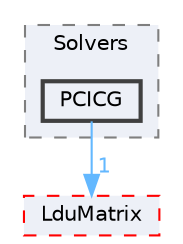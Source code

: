 digraph "src/OpenFOAM/matrices/LduMatrix/Solvers/PCICG"
{
 // LATEX_PDF_SIZE
  bgcolor="transparent";
  edge [fontname=Helvetica,fontsize=10,labelfontname=Helvetica,labelfontsize=10];
  node [fontname=Helvetica,fontsize=10,shape=box,height=0.2,width=0.4];
  compound=true
  subgraph clusterdir_9c7abde4f07fc7239da2063620c14a52 {
    graph [ bgcolor="#edf0f7", pencolor="grey50", label="Solvers", fontname=Helvetica,fontsize=10 style="filled,dashed", URL="dir_9c7abde4f07fc7239da2063620c14a52.html",tooltip=""]
  dir_3ef74116b7ee20ae3d7eba023ba821f7 [label="PCICG", fillcolor="#edf0f7", color="grey25", style="filled,bold", URL="dir_3ef74116b7ee20ae3d7eba023ba821f7.html",tooltip=""];
  }
  dir_5ec68055571869848388d37c5cf0a9c9 [label="LduMatrix", fillcolor="#edf0f7", color="red", style="filled,dashed", URL="dir_5ec68055571869848388d37c5cf0a9c9.html",tooltip=""];
  dir_3ef74116b7ee20ae3d7eba023ba821f7->dir_5ec68055571869848388d37c5cf0a9c9 [headlabel="1", labeldistance=1.5 headhref="dir_002853_002119.html" href="dir_002853_002119.html" color="steelblue1" fontcolor="steelblue1"];
}
